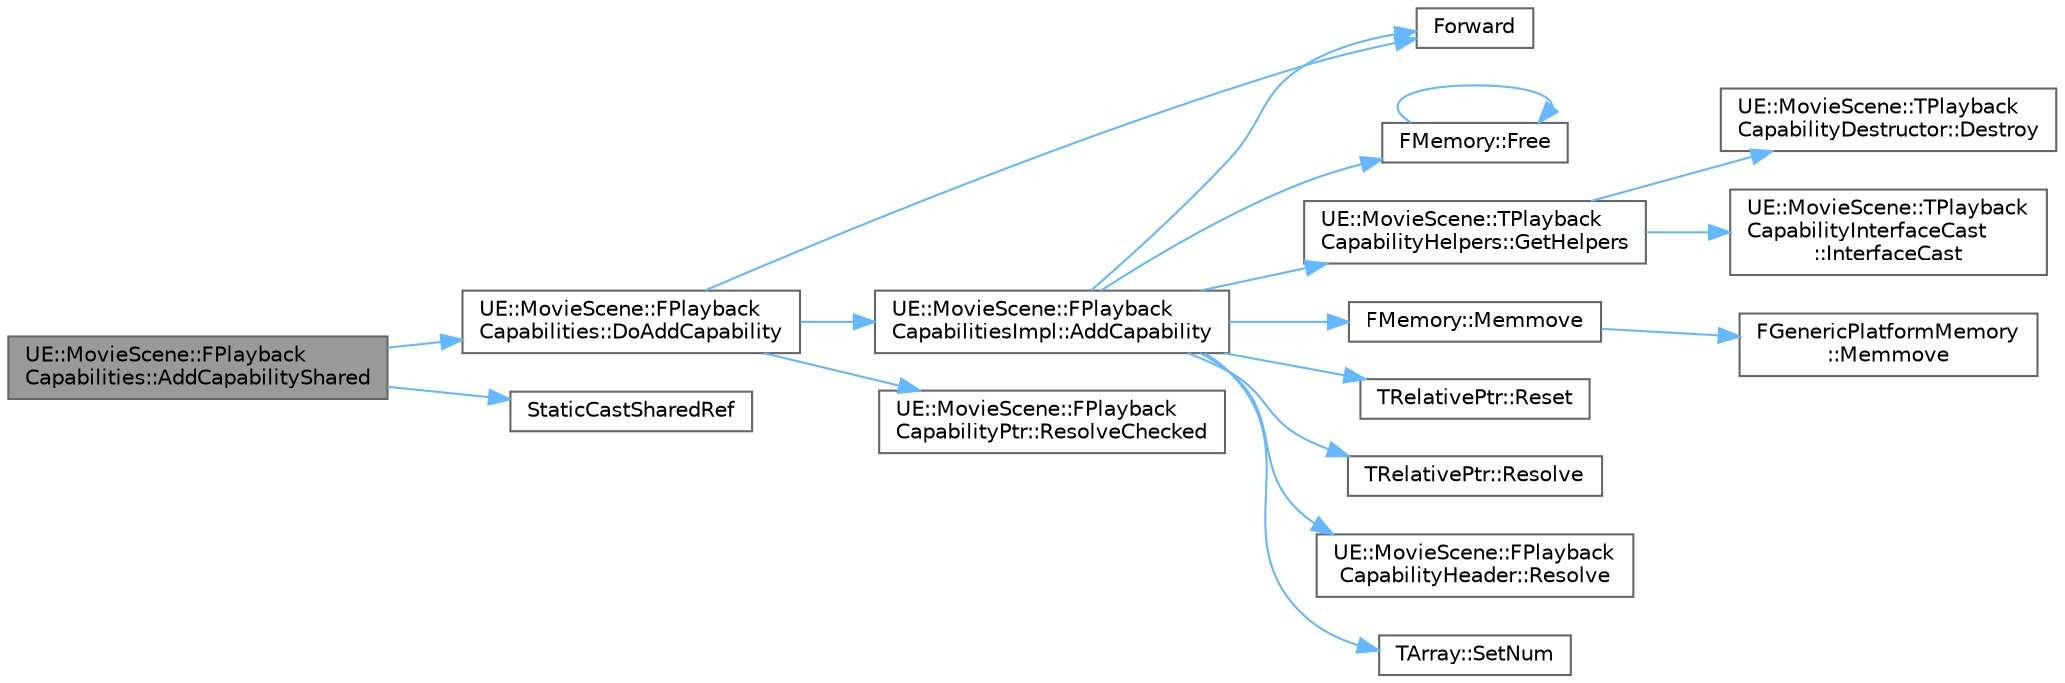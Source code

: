 digraph "UE::MovieScene::FPlaybackCapabilities::AddCapabilityShared"
{
 // INTERACTIVE_SVG=YES
 // LATEX_PDF_SIZE
  bgcolor="transparent";
  edge [fontname=Helvetica,fontsize=10,labelfontname=Helvetica,labelfontsize=10];
  node [fontname=Helvetica,fontsize=10,shape=box,height=0.2,width=0.4];
  rankdir="LR";
  Node1 [id="Node000001",label="UE::MovieScene::FPlayback\lCapabilities::AddCapabilityShared",height=0.2,width=0.4,color="gray40", fillcolor="grey60", style="filled", fontcolor="black",tooltip="Adds the specified capability to the container, as a shared pointer Ownership of the capability objec..."];
  Node1 -> Node2 [id="edge1_Node000001_Node000002",color="steelblue1",style="solid",tooltip=" "];
  Node2 [id="Node000002",label="UE::MovieScene::FPlayback\lCapabilities::DoAddCapability",height=0.2,width=0.4,color="grey40", fillcolor="white", style="filled",URL="$d0/da8/structUE_1_1MovieScene_1_1FPlaybackCapabilities.html#aaac9fe260f3e1b153f7148f0eed5d12a",tooltip=" "];
  Node2 -> Node3 [id="edge2_Node000002_Node000003",color="steelblue1",style="solid",tooltip=" "];
  Node3 [id="Node000003",label="UE::MovieScene::FPlayback\lCapabilitiesImpl::AddCapability",height=0.2,width=0.4,color="grey40", fillcolor="white", style="filled",URL="$d0/d99/structUE_1_1MovieScene_1_1FPlaybackCapabilitiesImpl.html#a1f3b2f7a0867f35e5af20cebe086a0bc",tooltip="Creates and stores a new capability object at the given bit."];
  Node3 -> Node4 [id="edge3_Node000003_Node000004",color="steelblue1",style="solid",tooltip=" "];
  Node4 [id="Node000004",label="Forward",height=0.2,width=0.4,color="grey40", fillcolor="white", style="filled",URL="$d4/d24/UnrealTemplate_8h.html#a68f280c1d561a8899a1e9e3ea8405d00",tooltip="Forward will cast a reference to an rvalue reference."];
  Node3 -> Node5 [id="edge4_Node000003_Node000005",color="steelblue1",style="solid",tooltip=" "];
  Node5 [id="Node000005",label="FMemory::Free",height=0.2,width=0.4,color="grey40", fillcolor="white", style="filled",URL="$de/d4a/structFMemory.html#a2038d15a19280efc5f451d6239ad2cb5",tooltip=" "];
  Node5 -> Node5 [id="edge5_Node000005_Node000005",color="steelblue1",style="solid",tooltip=" "];
  Node3 -> Node6 [id="edge6_Node000003_Node000006",color="steelblue1",style="solid",tooltip=" "];
  Node6 [id="Node000006",label="UE::MovieScene::TPlayback\lCapabilityHelpers::GetHelpers",height=0.2,width=0.4,color="grey40", fillcolor="white", style="filled",URL="$d2/d5a/structUE_1_1MovieScene_1_1TPlaybackCapabilityHelpers.html#a0f3f517476e363ffb9eaf94fb3aea548",tooltip=" "];
  Node6 -> Node7 [id="edge7_Node000006_Node000007",color="steelblue1",style="solid",tooltip=" "];
  Node7 [id="Node000007",label="UE::MovieScene::TPlayback\lCapabilityDestructor::Destroy",height=0.2,width=0.4,color="grey40", fillcolor="white", style="filled",URL="$dd/dd2/structUE_1_1MovieScene_1_1TPlaybackCapabilityDestructor.html#ac80bb49ca223291cbc495681729fb7df",tooltip=" "];
  Node6 -> Node8 [id="edge8_Node000006_Node000008",color="steelblue1",style="solid",tooltip=" "];
  Node8 [id="Node000008",label="UE::MovieScene::TPlayback\lCapabilityInterfaceCast\l::InterfaceCast",height=0.2,width=0.4,color="grey40", fillcolor="white", style="filled",URL="$d7/d5f/structUE_1_1MovieScene_1_1TPlaybackCapabilityInterfaceCast.html#ad11cc267da8678fbc2232f9358258610",tooltip=" "];
  Node3 -> Node9 [id="edge9_Node000003_Node000009",color="steelblue1",style="solid",tooltip=" "];
  Node9 [id="Node000009",label="FMemory::Memmove",height=0.2,width=0.4,color="grey40", fillcolor="white", style="filled",URL="$de/d4a/structFMemory.html#a79d3be0945272bfb7e90a7f627c417e4",tooltip=" "];
  Node9 -> Node10 [id="edge10_Node000009_Node000010",color="steelblue1",style="solid",tooltip=" "];
  Node10 [id="Node000010",label="FGenericPlatformMemory\l::Memmove",height=0.2,width=0.4,color="grey40", fillcolor="white", style="filled",URL="$d3/dfd/structFGenericPlatformMemory.html#a6764c99e53febebbd69236190a4675bd",tooltip="Copies count bytes of characters from Src to Dest."];
  Node3 -> Node11 [id="edge11_Node000003_Node000011",color="steelblue1",style="solid",tooltip=" "];
  Node11 [id="Node000011",label="TRelativePtr::Reset",height=0.2,width=0.4,color="grey40", fillcolor="white", style="filled",URL="$dc/de3/structTRelativePtr.html#a02cc498ca1cd470006f67e6cca238a98",tooltip=" "];
  Node3 -> Node12 [id="edge12_Node000003_Node000012",color="steelblue1",style="solid",tooltip=" "];
  Node12 [id="Node000012",label="TRelativePtr::Resolve",height=0.2,width=0.4,color="grey40", fillcolor="white", style="filled",URL="$dc/de3/structTRelativePtr.html#a11f0a95f55a7643e1c6fa103457cf4e6",tooltip=" "];
  Node3 -> Node13 [id="edge13_Node000003_Node000013",color="steelblue1",style="solid",tooltip=" "];
  Node13 [id="Node000013",label="UE::MovieScene::FPlayback\lCapabilityHeader::Resolve",height=0.2,width=0.4,color="grey40", fillcolor="white", style="filled",URL="$d1/dd6/structUE_1_1MovieScene_1_1FPlaybackCapabilityHeader.html#a808fec4f4ac4aec7af12c39269cc3587",tooltip="Resolve the given raw pointer into a capability pointer."];
  Node3 -> Node14 [id="edge14_Node000003_Node000014",color="steelblue1",style="solid",tooltip=" "];
  Node14 [id="Node000014",label="TArray::SetNum",height=0.2,width=0.4,color="grey40", fillcolor="white", style="filled",URL="$d4/d52/classTArray.html#a38b903bce3a5367f41d2268ee6a58d0a",tooltip="Resizes array to given number of elements."];
  Node2 -> Node4 [id="edge15_Node000002_Node000004",color="steelblue1",style="solid",tooltip=" "];
  Node2 -> Node15 [id="edge16_Node000002_Node000015",color="steelblue1",style="solid",tooltip=" "];
  Node15 [id="Node000015",label="UE::MovieScene::FPlayback\lCapabilityPtr::ResolveChecked",height=0.2,width=0.4,color="grey40", fillcolor="white", style="filled",URL="$da/d73/structUE_1_1MovieScene_1_1FPlaybackCapabilityPtr.html#a9c1245e38fc2449ca21461c7e84bd1bb",tooltip=" "];
  Node1 -> Node16 [id="edge17_Node000001_Node000016",color="steelblue1",style="solid",tooltip=" "];
  Node16 [id="Node000016",label="StaticCastSharedRef",height=0.2,width=0.4,color="grey40", fillcolor="white", style="filled",URL="$d2/d17/SharedPointer_8h.html#ab7ac98c7372d34625ce8d975f9fc571f",tooltip="SharedPointer - Unreal smart pointer library."];
}

